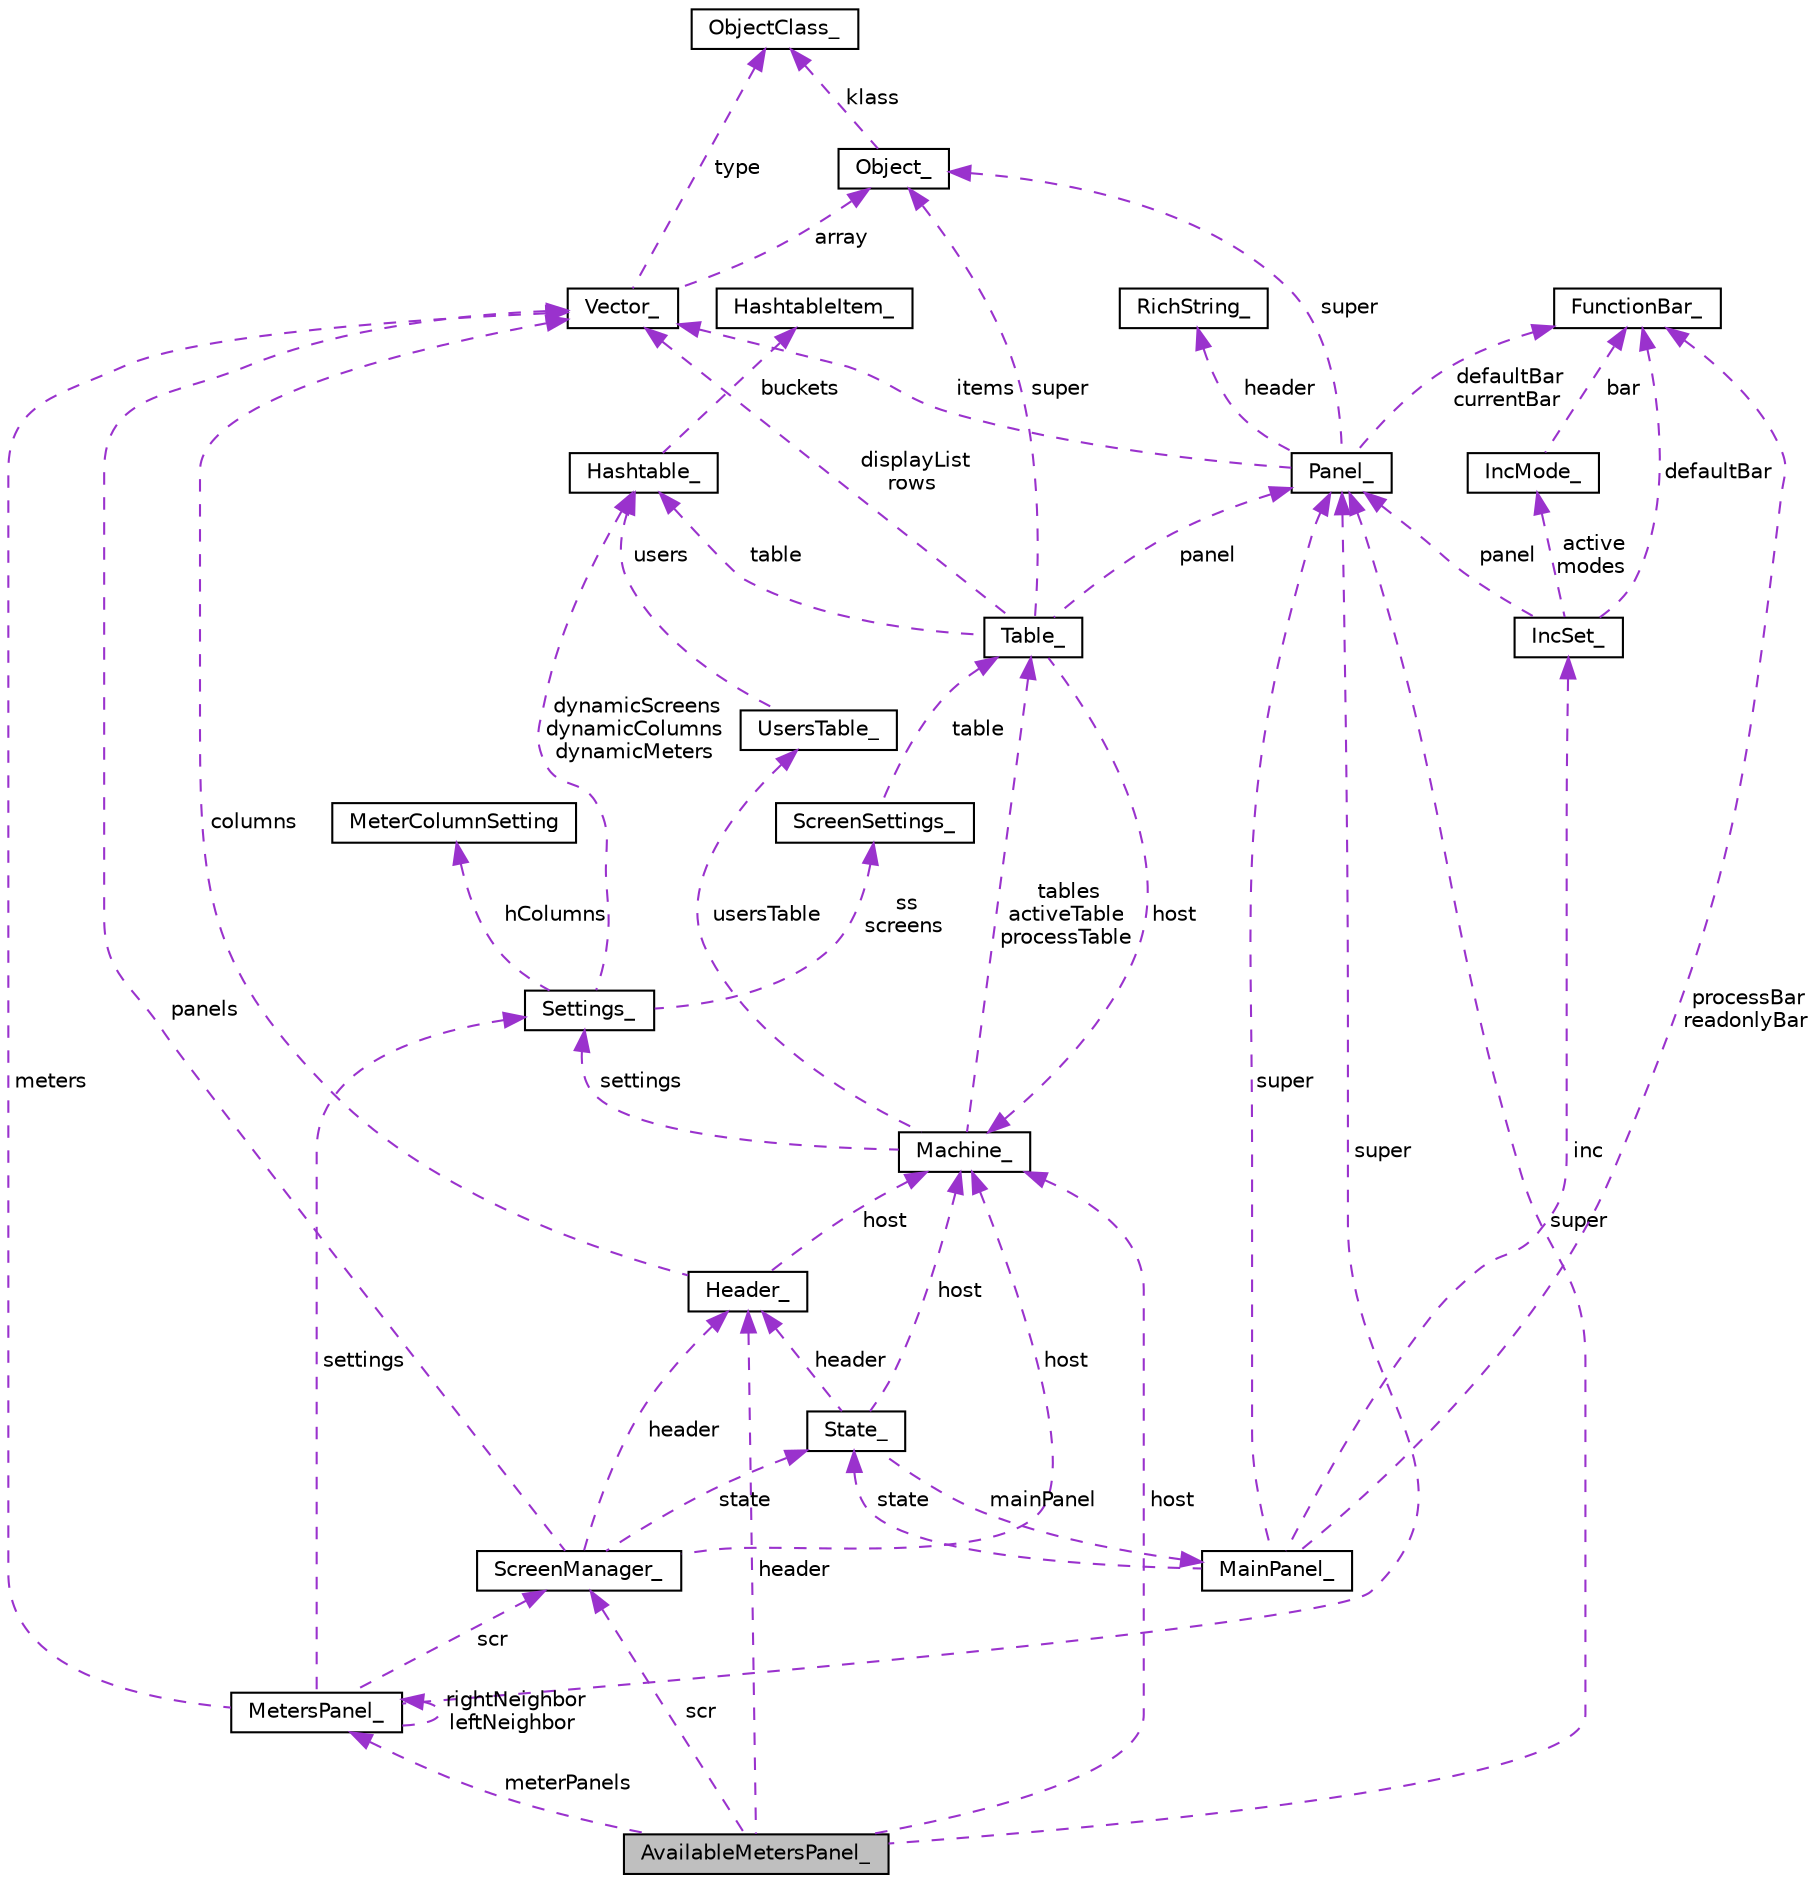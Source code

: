 digraph "AvailableMetersPanel_"
{
  edge [fontname="Helvetica",fontsize="10",labelfontname="Helvetica",labelfontsize="10"];
  node [fontname="Helvetica",fontsize="10",shape=record];
  Node1 [label="AvailableMetersPanel_",height=0.2,width=0.4,color="black", fillcolor="grey75", style="filled", fontcolor="black"];
  Node2 -> Node1 [dir="back",color="darkorchid3",fontsize="10",style="dashed",label=" scr" ,fontname="Helvetica"];
  Node2 [label="ScreenManager_",height=0.2,width=0.4,color="black", fillcolor="white", style="filled",URL="$structScreenManager__.html"];
  Node3 -> Node2 [dir="back",color="darkorchid3",fontsize="10",style="dashed",label=" panels" ,fontname="Helvetica"];
  Node3 [label="Vector_",height=0.2,width=0.4,color="black", fillcolor="white", style="filled",URL="$structVector__.html"];
  Node4 -> Node3 [dir="back",color="darkorchid3",fontsize="10",style="dashed",label=" type" ,fontname="Helvetica"];
  Node4 [label="ObjectClass_",height=0.2,width=0.4,color="black", fillcolor="white", style="filled",URL="$structObjectClass__.html"];
  Node5 -> Node3 [dir="back",color="darkorchid3",fontsize="10",style="dashed",label=" array" ,fontname="Helvetica"];
  Node5 [label="Object_",height=0.2,width=0.4,color="black", fillcolor="white", style="filled",URL="$structObject__.html"];
  Node4 -> Node5 [dir="back",color="darkorchid3",fontsize="10",style="dashed",label=" klass" ,fontname="Helvetica"];
  Node6 -> Node2 [dir="back",color="darkorchid3",fontsize="10",style="dashed",label=" host" ,fontname="Helvetica"];
  Node6 [label="Machine_",height=0.2,width=0.4,color="black", fillcolor="white", style="filled",URL="$structMachine__.html"];
  Node7 -> Node6 [dir="back",color="darkorchid3",fontsize="10",style="dashed",label=" tables\nactiveTable\nprocessTable" ,fontname="Helvetica"];
  Node7 [label="Table_",height=0.2,width=0.4,color="black", fillcolor="white", style="filled",URL="$structTable__.html"];
  Node3 -> Node7 [dir="back",color="darkorchid3",fontsize="10",style="dashed",label=" displayList\nrows" ,fontname="Helvetica"];
  Node6 -> Node7 [dir="back",color="darkorchid3",fontsize="10",style="dashed",label=" host" ,fontname="Helvetica"];
  Node8 -> Node7 [dir="back",color="darkorchid3",fontsize="10",style="dashed",label=" table" ,fontname="Helvetica"];
  Node8 [label="Hashtable_",height=0.2,width=0.4,color="black", fillcolor="white", style="filled",URL="$structHashtable__.html"];
  Node9 -> Node8 [dir="back",color="darkorchid3",fontsize="10",style="dashed",label=" buckets" ,fontname="Helvetica"];
  Node9 [label="HashtableItem_",height=0.2,width=0.4,color="black", fillcolor="white", style="filled",URL="$structHashtableItem__.html"];
  Node10 -> Node7 [dir="back",color="darkorchid3",fontsize="10",style="dashed",label=" panel" ,fontname="Helvetica"];
  Node10 [label="Panel_",height=0.2,width=0.4,color="black", fillcolor="white", style="filled",URL="$structPanel__.html"];
  Node3 -> Node10 [dir="back",color="darkorchid3",fontsize="10",style="dashed",label=" items" ,fontname="Helvetica"];
  Node11 -> Node10 [dir="back",color="darkorchid3",fontsize="10",style="dashed",label=" header" ,fontname="Helvetica"];
  Node11 [label="RichString_",height=0.2,width=0.4,color="black", fillcolor="white", style="filled",URL="$structRichString__.html"];
  Node12 -> Node10 [dir="back",color="darkorchid3",fontsize="10",style="dashed",label=" defaultBar\ncurrentBar" ,fontname="Helvetica"];
  Node12 [label="FunctionBar_",height=0.2,width=0.4,color="black", fillcolor="white", style="filled",URL="$structFunctionBar__.html"];
  Node5 -> Node10 [dir="back",color="darkorchid3",fontsize="10",style="dashed",label=" super" ,fontname="Helvetica"];
  Node5 -> Node7 [dir="back",color="darkorchid3",fontsize="10",style="dashed",label=" super" ,fontname="Helvetica"];
  Node13 -> Node6 [dir="back",color="darkorchid3",fontsize="10",style="dashed",label=" settings" ,fontname="Helvetica"];
  Node13 [label="Settings_",height=0.2,width=0.4,color="black", fillcolor="white", style="filled",URL="$structSettings__.html"];
  Node14 -> Node13 [dir="back",color="darkorchid3",fontsize="10",style="dashed",label=" ss\nscreens" ,fontname="Helvetica"];
  Node14 [label="ScreenSettings_",height=0.2,width=0.4,color="black", fillcolor="white", style="filled",URL="$structScreenSettings__.html"];
  Node7 -> Node14 [dir="back",color="darkorchid3",fontsize="10",style="dashed",label=" table" ,fontname="Helvetica"];
  Node8 -> Node13 [dir="back",color="darkorchid3",fontsize="10",style="dashed",label=" dynamicScreens\ndynamicColumns\ndynamicMeters" ,fontname="Helvetica"];
  Node15 -> Node13 [dir="back",color="darkorchid3",fontsize="10",style="dashed",label=" hColumns" ,fontname="Helvetica"];
  Node15 [label="MeterColumnSetting",height=0.2,width=0.4,color="black", fillcolor="white", style="filled",URL="$structMeterColumnSetting.html"];
  Node16 -> Node6 [dir="back",color="darkorchid3",fontsize="10",style="dashed",label=" usersTable" ,fontname="Helvetica"];
  Node16 [label="UsersTable_",height=0.2,width=0.4,color="black", fillcolor="white", style="filled",URL="$structUsersTable__.html"];
  Node8 -> Node16 [dir="back",color="darkorchid3",fontsize="10",style="dashed",label=" users" ,fontname="Helvetica"];
  Node17 -> Node2 [dir="back",color="darkorchid3",fontsize="10",style="dashed",label=" header" ,fontname="Helvetica"];
  Node17 [label="Header_",height=0.2,width=0.4,color="black", fillcolor="white", style="filled",URL="$structHeader__.html"];
  Node3 -> Node17 [dir="back",color="darkorchid3",fontsize="10",style="dashed",label=" columns" ,fontname="Helvetica"];
  Node6 -> Node17 [dir="back",color="darkorchid3",fontsize="10",style="dashed",label=" host" ,fontname="Helvetica"];
  Node18 -> Node2 [dir="back",color="darkorchid3",fontsize="10",style="dashed",label=" state" ,fontname="Helvetica"];
  Node18 [label="State_",height=0.2,width=0.4,color="black", fillcolor="white", style="filled",URL="$structState__.html"];
  Node6 -> Node18 [dir="back",color="darkorchid3",fontsize="10",style="dashed",label=" host" ,fontname="Helvetica"];
  Node17 -> Node18 [dir="back",color="darkorchid3",fontsize="10",style="dashed",label=" header" ,fontname="Helvetica"];
  Node19 -> Node18 [dir="back",color="darkorchid3",fontsize="10",style="dashed",label=" mainPanel" ,fontname="Helvetica"];
  Node19 [label="MainPanel_",height=0.2,width=0.4,color="black", fillcolor="white", style="filled",URL="$structMainPanel__.html"];
  Node12 -> Node19 [dir="back",color="darkorchid3",fontsize="10",style="dashed",label=" processBar\nreadonlyBar" ,fontname="Helvetica"];
  Node20 -> Node19 [dir="back",color="darkorchid3",fontsize="10",style="dashed",label=" inc" ,fontname="Helvetica"];
  Node20 [label="IncSet_",height=0.2,width=0.4,color="black", fillcolor="white", style="filled",URL="$structIncSet__.html"];
  Node12 -> Node20 [dir="back",color="darkorchid3",fontsize="10",style="dashed",label=" defaultBar" ,fontname="Helvetica"];
  Node10 -> Node20 [dir="back",color="darkorchid3",fontsize="10",style="dashed",label=" panel" ,fontname="Helvetica"];
  Node21 -> Node20 [dir="back",color="darkorchid3",fontsize="10",style="dashed",label=" active\nmodes" ,fontname="Helvetica"];
  Node21 [label="IncMode_",height=0.2,width=0.4,color="black", fillcolor="white", style="filled",URL="$structIncMode__.html"];
  Node12 -> Node21 [dir="back",color="darkorchid3",fontsize="10",style="dashed",label=" bar" ,fontname="Helvetica"];
  Node18 -> Node19 [dir="back",color="darkorchid3",fontsize="10",style="dashed",label=" state" ,fontname="Helvetica"];
  Node10 -> Node19 [dir="back",color="darkorchid3",fontsize="10",style="dashed",label=" super" ,fontname="Helvetica"];
  Node6 -> Node1 [dir="back",color="darkorchid3",fontsize="10",style="dashed",label=" host" ,fontname="Helvetica"];
  Node22 -> Node1 [dir="back",color="darkorchid3",fontsize="10",style="dashed",label=" meterPanels" ,fontname="Helvetica"];
  Node22 [label="MetersPanel_",height=0.2,width=0.4,color="black", fillcolor="white", style="filled",URL="$structMetersPanel__.html"];
  Node13 -> Node22 [dir="back",color="darkorchid3",fontsize="10",style="dashed",label=" settings" ,fontname="Helvetica"];
  Node2 -> Node22 [dir="back",color="darkorchid3",fontsize="10",style="dashed",label=" scr" ,fontname="Helvetica"];
  Node3 -> Node22 [dir="back",color="darkorchid3",fontsize="10",style="dashed",label=" meters" ,fontname="Helvetica"];
  Node22 -> Node22 [dir="back",color="darkorchid3",fontsize="10",style="dashed",label=" rightNeighbor\nleftNeighbor" ,fontname="Helvetica"];
  Node10 -> Node22 [dir="back",color="darkorchid3",fontsize="10",style="dashed",label=" super" ,fontname="Helvetica"];
  Node17 -> Node1 [dir="back",color="darkorchid3",fontsize="10",style="dashed",label=" header" ,fontname="Helvetica"];
  Node10 -> Node1 [dir="back",color="darkorchid3",fontsize="10",style="dashed",label=" super" ,fontname="Helvetica"];
}
